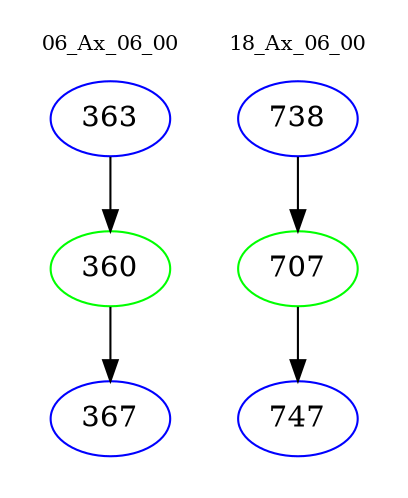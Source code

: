 digraph{
subgraph cluster_0 {
color = white
label = "06_Ax_06_00";
fontsize=10;
T0_363 [label="363", color="blue"]
T0_363 -> T0_360 [color="black"]
T0_360 [label="360", color="green"]
T0_360 -> T0_367 [color="black"]
T0_367 [label="367", color="blue"]
}
subgraph cluster_1 {
color = white
label = "18_Ax_06_00";
fontsize=10;
T1_738 [label="738", color="blue"]
T1_738 -> T1_707 [color="black"]
T1_707 [label="707", color="green"]
T1_707 -> T1_747 [color="black"]
T1_747 [label="747", color="blue"]
}
}
